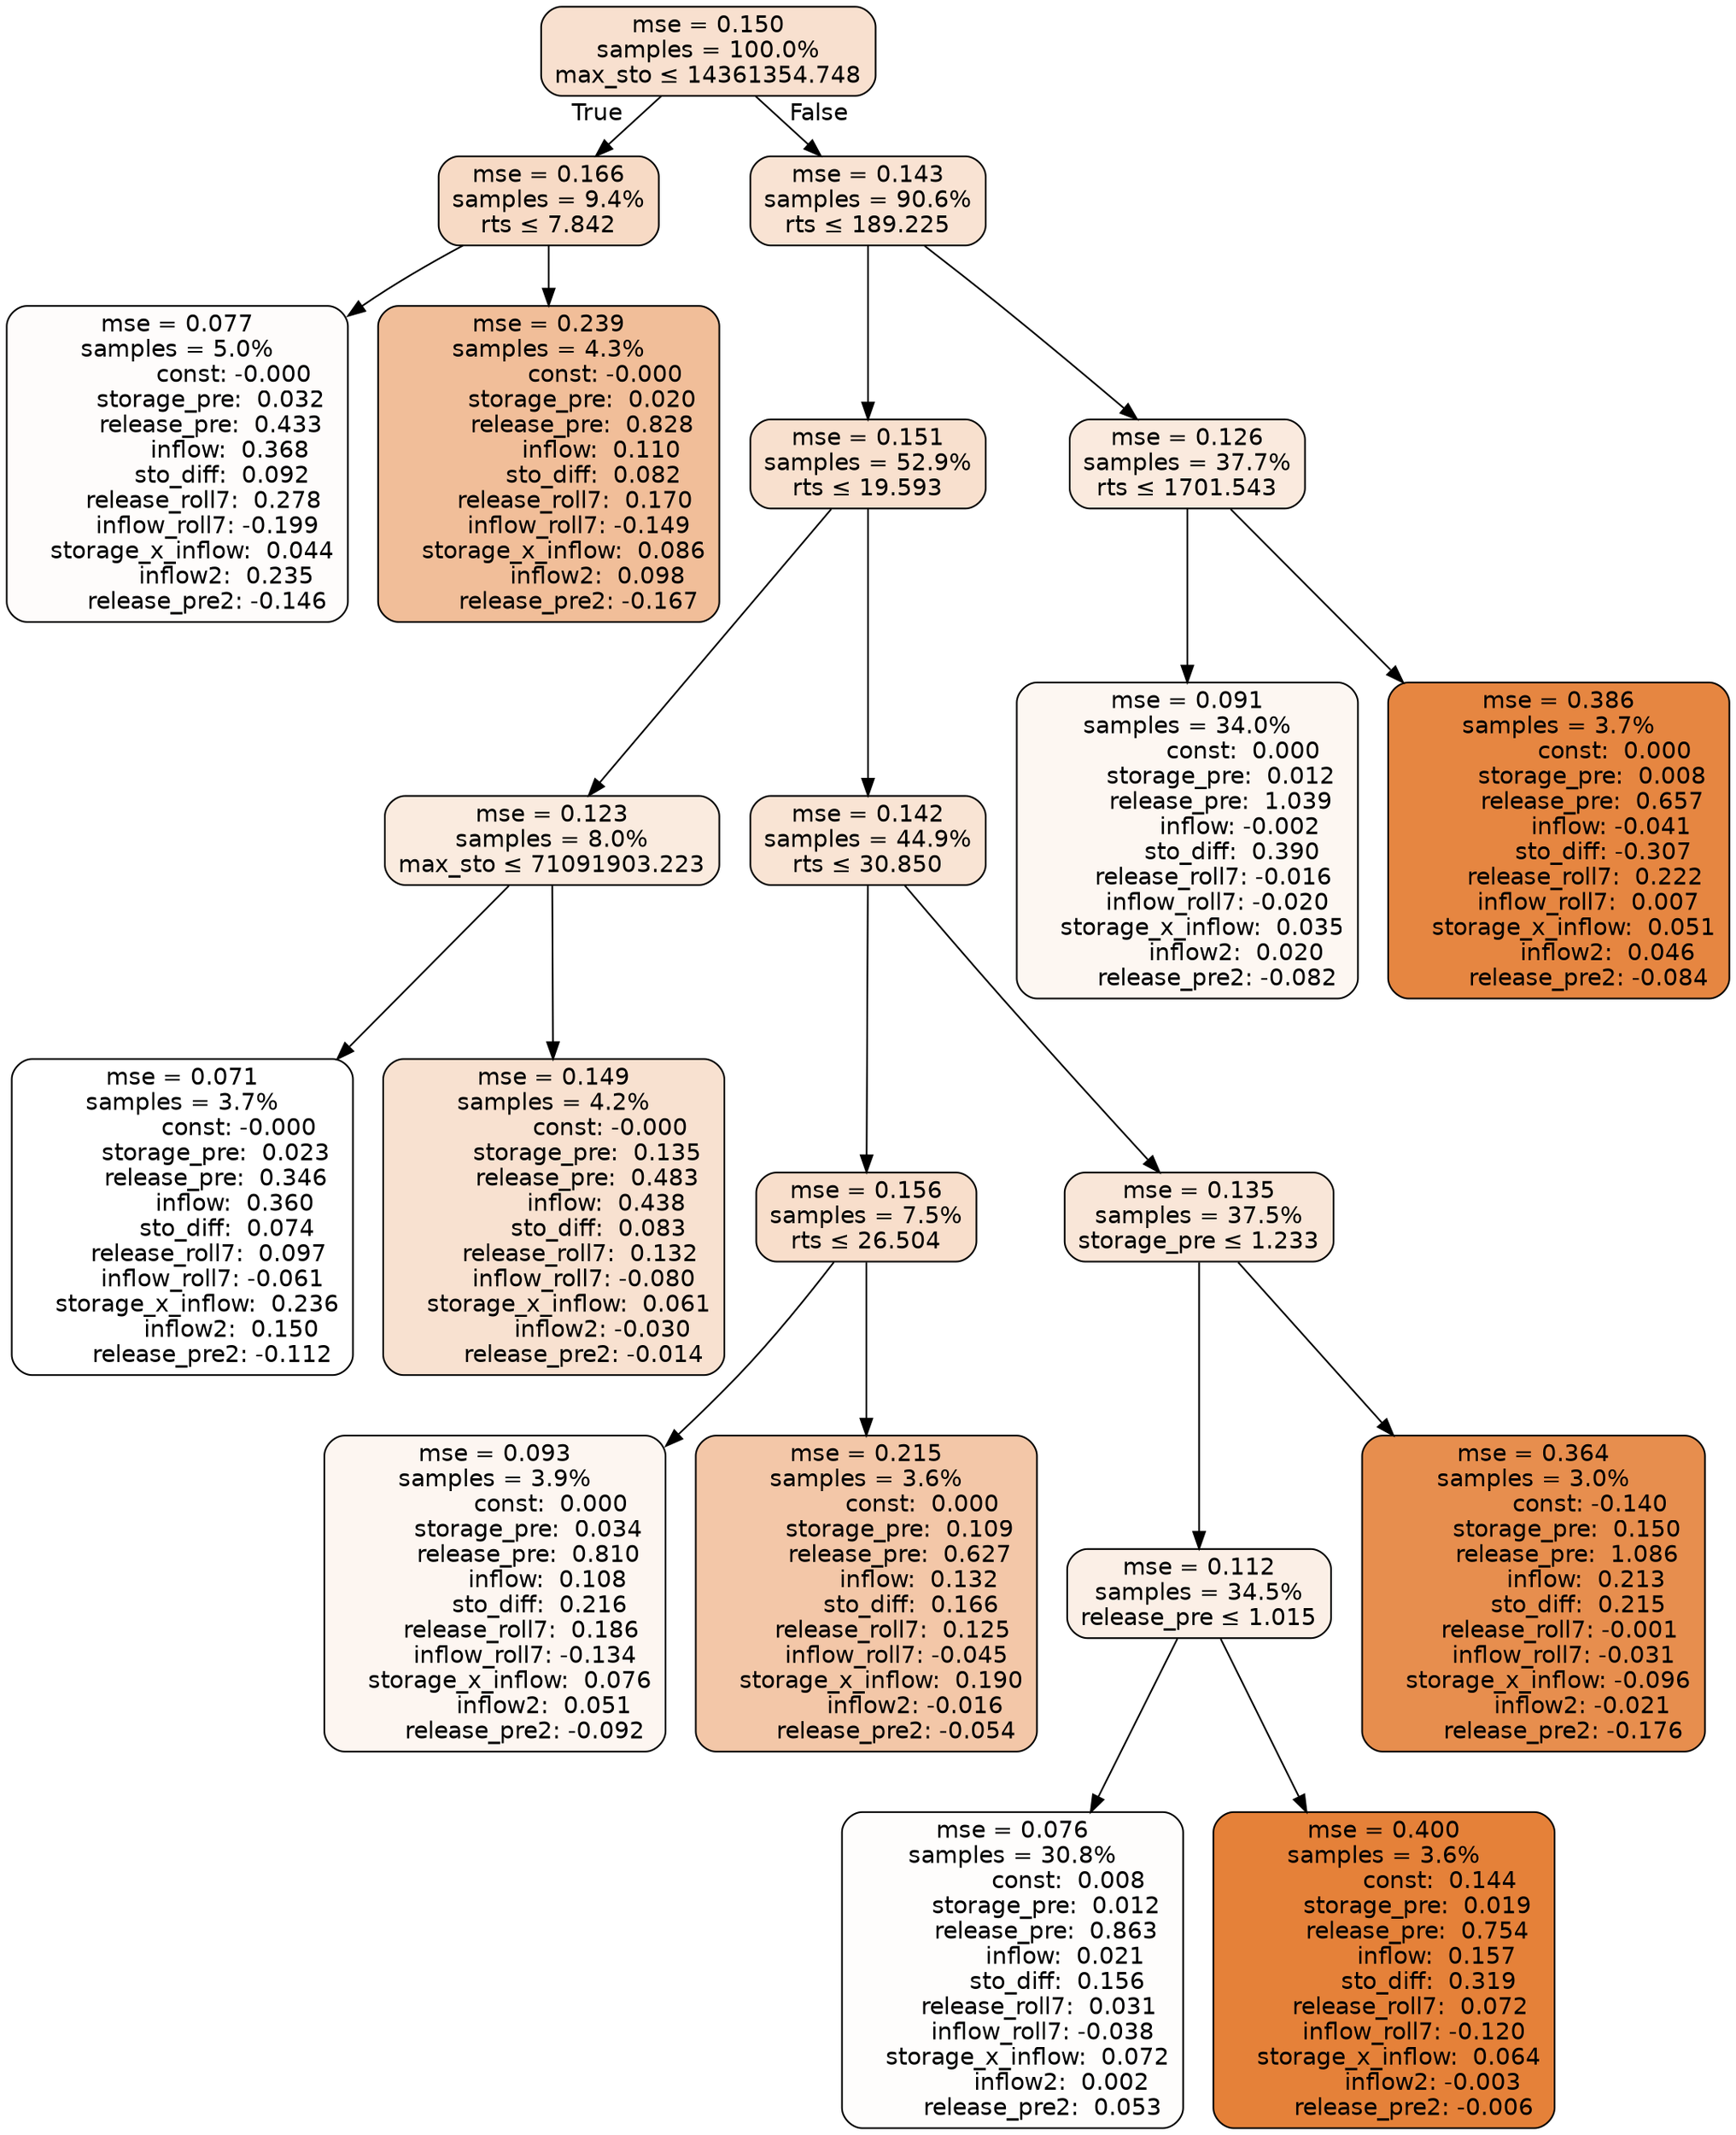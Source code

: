 digraph tree {
bgcolor="transparent"
node [shape=rectangle, style="filled, rounded", color="black", fontname=helvetica] ;
edge [fontname=helvetica] ;
	"0" [label="mse = 0.150
samples = 100.0%
max_sto &le; 14361354.748", fillcolor="#f8e0cf"]
	"1" [label="mse = 0.166
samples = 9.4%
rts &le; 7.842", fillcolor="#f7dac5"]
	"2" [label="mse = 0.077
samples = 5.0%
               const: -0.000
         storage_pre:  0.032
         release_pre:  0.433
              inflow:  0.368
            sto_diff:  0.092
       release_roll7:  0.278
        inflow_roll7: -0.199
    storage_x_inflow:  0.044
             inflow2:  0.235
        release_pre2: -0.146", fillcolor="#fefcfb"]
	"3" [label="mse = 0.239
samples = 4.3%
               const: -0.000
         storage_pre:  0.020
         release_pre:  0.828
              inflow:  0.110
            sto_diff:  0.082
       release_roll7:  0.170
        inflow_roll7: -0.149
    storage_x_inflow:  0.086
             inflow2:  0.098
        release_pre2: -0.167", fillcolor="#f1be99"]
	"4" [label="mse = 0.143
samples = 90.6%
rts &le; 189.225", fillcolor="#f9e3d3"]
	"5" [label="mse = 0.151
samples = 52.9%
rts &le; 19.593", fillcolor="#f8e0ce"]
	"6" [label="mse = 0.123
samples = 8.0%
max_sto &le; 71091903.223", fillcolor="#faebdf"]
	"7" [label="mse = 0.071
samples = 3.7%
               const: -0.000
         storage_pre:  0.023
         release_pre:  0.346
              inflow:  0.360
            sto_diff:  0.074
       release_roll7:  0.097
        inflow_roll7: -0.061
    storage_x_inflow:  0.236
             inflow2:  0.150
        release_pre2: -0.112", fillcolor="#ffffff"]
	"8" [label="mse = 0.149
samples = 4.2%
               const: -0.000
         storage_pre:  0.135
         release_pre:  0.483
              inflow:  0.438
            sto_diff:  0.083
       release_roll7:  0.132
        inflow_roll7: -0.080
    storage_x_inflow:  0.061
             inflow2: -0.030
        release_pre2: -0.014", fillcolor="#f8e1d0"]
	"9" [label="mse = 0.142
samples = 44.9%
rts &le; 30.850", fillcolor="#f9e4d4"]
	"10" [label="mse = 0.156
samples = 7.5%
rts &le; 26.504", fillcolor="#f8decb"]
	"11" [label="mse = 0.093
samples = 3.9%
               const:  0.000
         storage_pre:  0.034
         release_pre:  0.810
              inflow:  0.108
            sto_diff:  0.216
       release_roll7:  0.186
        inflow_roll7: -0.134
    storage_x_inflow:  0.076
             inflow2:  0.051
        release_pre2: -0.092", fillcolor="#fdf6f1"]
	"12" [label="mse = 0.215
samples = 3.6%
               const:  0.000
         storage_pre:  0.109
         release_pre:  0.627
              inflow:  0.132
            sto_diff:  0.166
       release_roll7:  0.125
        inflow_roll7: -0.045
    storage_x_inflow:  0.190
             inflow2: -0.016
        release_pre2: -0.054", fillcolor="#f3c7a8"]
	"13" [label="mse = 0.135
samples = 37.5%
storage_pre &le; 1.233", fillcolor="#f9e6d8"]
	"14" [label="mse = 0.112
samples = 34.5%
release_pre &le; 1.015", fillcolor="#fbefe6"]
	"15" [label="mse = 0.076
samples = 30.8%
               const:  0.008
         storage_pre:  0.012
         release_pre:  0.863
              inflow:  0.021
            sto_diff:  0.156
       release_roll7:  0.031
        inflow_roll7: -0.038
    storage_x_inflow:  0.072
             inflow2:  0.002
        release_pre2:  0.053", fillcolor="#fefdfc"]
	"16" [label="mse = 0.400
samples = 3.6%
               const:  0.144
         storage_pre:  0.019
         release_pre:  0.754
              inflow:  0.157
            sto_diff:  0.319
       release_roll7:  0.072
        inflow_roll7: -0.120
    storage_x_inflow:  0.064
             inflow2: -0.003
        release_pre2: -0.006", fillcolor="#e58139"]
	"17" [label="mse = 0.364
samples = 3.0%
               const: -0.140
         storage_pre:  0.150
         release_pre:  1.086
              inflow:  0.213
            sto_diff:  0.215
       release_roll7: -0.001
        inflow_roll7: -0.031
    storage_x_inflow: -0.096
             inflow2: -0.021
        release_pre2: -0.176", fillcolor="#e78e4e"]
	"18" [label="mse = 0.126
samples = 37.7%
rts &le; 1701.543", fillcolor="#faeade"]
	"19" [label="mse = 0.091
samples = 34.0%
               const:  0.000
         storage_pre:  0.012
         release_pre:  1.039
              inflow: -0.002
            sto_diff:  0.390
       release_roll7: -0.016
        inflow_roll7: -0.020
    storage_x_inflow:  0.035
             inflow2:  0.020
        release_pre2: -0.082", fillcolor="#fdf7f2"]
	"20" [label="mse = 0.386
samples = 3.7%
               const:  0.000
         storage_pre:  0.008
         release_pre:  0.657
              inflow: -0.041
            sto_diff: -0.307
       release_roll7:  0.222
        inflow_roll7:  0.007
    storage_x_inflow:  0.051
             inflow2:  0.046
        release_pre2: -0.084", fillcolor="#e68641"]

	"0" -> "1" [labeldistance=2.5, labelangle=45, headlabel="True"]
	"1" -> "2"
	"1" -> "3"
	"0" -> "4" [labeldistance=2.5, labelangle=-45, headlabel="False"]
	"4" -> "5"
	"5" -> "6"
	"6" -> "7"
	"6" -> "8"
	"5" -> "9"
	"9" -> "10"
	"10" -> "11"
	"10" -> "12"
	"9" -> "13"
	"13" -> "14"
	"14" -> "15"
	"14" -> "16"
	"13" -> "17"
	"4" -> "18"
	"18" -> "19"
	"18" -> "20"
}
